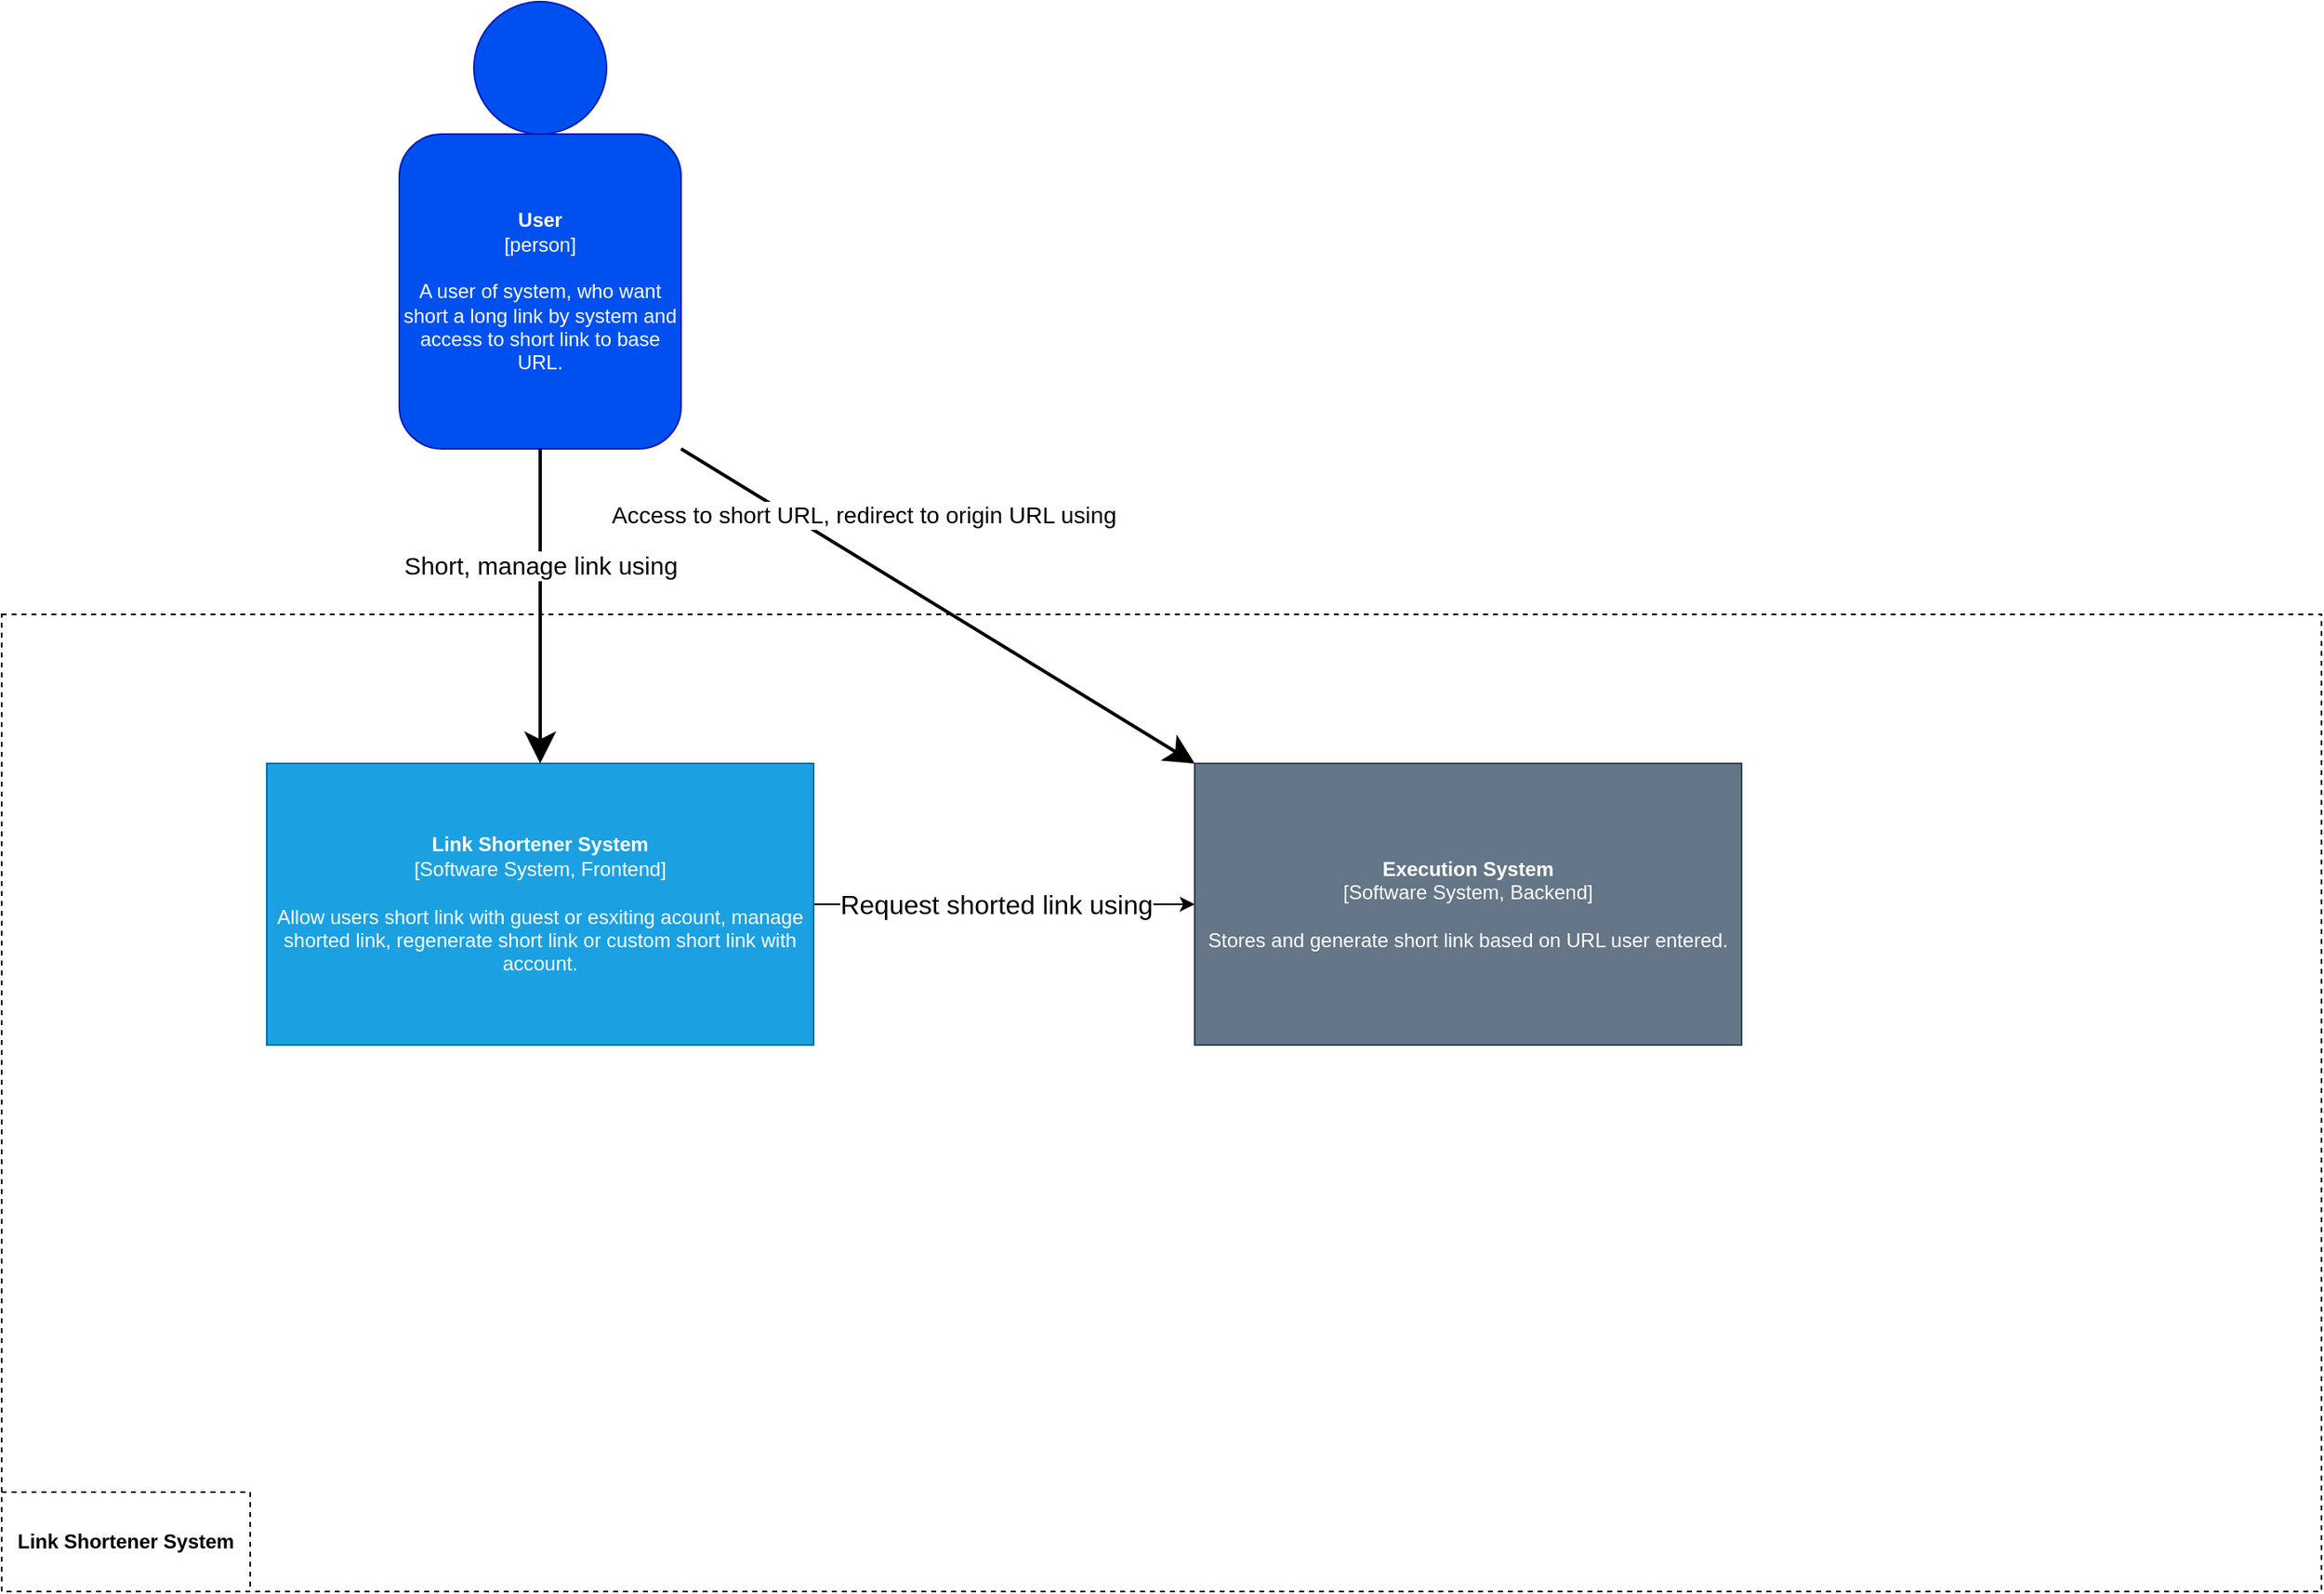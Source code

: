<mxfile version="26.0.9" pages="2">
  <diagram name="System Context" id="rnQE0xC4iDh_Dm3i7DjK">
    <mxGraphModel dx="2049" dy="1207" grid="1" gridSize="10" guides="1" tooltips="1" connect="1" arrows="1" fold="1" page="1" pageScale="1" pageWidth="10000" pageHeight="11000" math="0" shadow="0">
      <root>
        <mxCell id="0" />
        <mxCell id="1" parent="0" />
        <mxCell id="K8REH-Dub7Eh5RchC_pL-4" value="" style="rounded=0;whiteSpace=wrap;html=1;dashed=1;" parent="1" vertex="1">
          <mxGeometry x="550" y="660" width="1400" height="590" as="geometry" />
        </mxCell>
        <mxCell id="nTw8zU2ONWnu9OYGkskl-4" value="" style="group" parent="1" vertex="1" connectable="0">
          <mxGeometry x="790" y="290" width="170" height="270" as="geometry" />
        </mxCell>
        <mxCell id="nTw8zU2ONWnu9OYGkskl-1" value="&lt;b&gt;User&lt;/b&gt;&lt;div&gt;[person]&lt;/div&gt;&lt;div&gt;&lt;br&gt;&lt;/div&gt;&lt;div&gt;A user of system, who want short a long link by system and access to short link to base URL.&lt;/div&gt;" style="rounded=1;whiteSpace=wrap;html=1;fillColor=#0050ef;fontColor=#ffffff;strokeColor=#001DBC;" parent="nTw8zU2ONWnu9OYGkskl-4" vertex="1">
          <mxGeometry y="80" width="170" height="190" as="geometry" />
        </mxCell>
        <mxCell id="nTw8zU2ONWnu9OYGkskl-3" value="" style="ellipse;whiteSpace=wrap;html=1;aspect=fixed;fillColor=#0050ef;fontColor=#ffffff;strokeColor=#001DBC;" parent="nTw8zU2ONWnu9OYGkskl-4" vertex="1">
          <mxGeometry x="45" width="80" height="80" as="geometry" />
        </mxCell>
        <mxCell id="K8REH-Dub7Eh5RchC_pL-12" style="edgeStyle=orthogonalEdgeStyle;rounded=0;orthogonalLoop=1;jettySize=auto;html=1;exitX=1;exitY=0.5;exitDx=0;exitDy=0;" parent="1" source="K8REH-Dub7Eh5RchC_pL-1" target="K8REH-Dub7Eh5RchC_pL-7" edge="1">
          <mxGeometry relative="1" as="geometry" />
        </mxCell>
        <mxCell id="K8REH-Dub7Eh5RchC_pL-13" value="&lt;font style=&quot;font-size: 16px;&quot;&gt;Request shorted link using&lt;/font&gt;" style="edgeLabel;html=1;align=center;verticalAlign=middle;resizable=0;points=[];" parent="K8REH-Dub7Eh5RchC_pL-12" vertex="1" connectable="0">
          <mxGeometry x="-0.73" y="-2" relative="1" as="geometry">
            <mxPoint x="79" y="-2" as="offset" />
          </mxGeometry>
        </mxCell>
        <mxCell id="K8REH-Dub7Eh5RchC_pL-1" value="&lt;b&gt;Link Shortener System&lt;/b&gt;&lt;div&gt;[Software System, Frontend]&lt;/div&gt;&lt;div&gt;&lt;br&gt;&lt;/div&gt;&lt;div&gt;Allow users short link with guest or esxiting acount, manage shorted link, regenerate short link or custom short link with account.&lt;/div&gt;" style="rounded=0;whiteSpace=wrap;html=1;fillColor=#1ba1e2;fontColor=#ffffff;strokeColor=#006EAF;" parent="1" vertex="1">
          <mxGeometry x="710" y="750" width="330" height="170" as="geometry" />
        </mxCell>
        <mxCell id="K8REH-Dub7Eh5RchC_pL-2" style="edgeStyle=orthogonalEdgeStyle;rounded=0;orthogonalLoop=1;jettySize=auto;html=1;exitX=0.5;exitY=1;exitDx=0;exitDy=0;endSize=13;strokeWidth=2;" parent="1" source="nTw8zU2ONWnu9OYGkskl-1" target="K8REH-Dub7Eh5RchC_pL-1" edge="1">
          <mxGeometry relative="1" as="geometry" />
        </mxCell>
        <mxCell id="K8REH-Dub7Eh5RchC_pL-3" value="&lt;font style=&quot;font-size: 15px;&quot;&gt;Short, manage link using&lt;/font&gt;" style="edgeLabel;html=1;align=center;verticalAlign=middle;resizable=0;points=[];" parent="K8REH-Dub7Eh5RchC_pL-2" vertex="1" connectable="0">
          <mxGeometry x="-0.347" y="-1" relative="1" as="geometry">
            <mxPoint x="1" y="8" as="offset" />
          </mxGeometry>
        </mxCell>
        <mxCell id="K8REH-Dub7Eh5RchC_pL-5" value="&lt;b&gt;Link Shortener System&lt;/b&gt;" style="rounded=0;whiteSpace=wrap;html=1;dashed=1;" parent="1" vertex="1">
          <mxGeometry x="550" y="1190" width="150" height="60" as="geometry" />
        </mxCell>
        <mxCell id="K8REH-Dub7Eh5RchC_pL-7" value="&lt;b&gt;Execution System&lt;/b&gt;&lt;div&gt;[Software System, Backend]&lt;/div&gt;&lt;div&gt;&lt;br&gt;&lt;/div&gt;&lt;div&gt;Stores and generate short link based on URL user entered.&lt;/div&gt;" style="rounded=0;whiteSpace=wrap;html=1;fillColor=#647687;fontColor=#ffffff;strokeColor=#314354;" parent="1" vertex="1">
          <mxGeometry x="1270" y="750" width="330" height="170" as="geometry" />
        </mxCell>
        <mxCell id="CjDESo6rZU7dK0LHUzzt-1" style="rounded=0;orthogonalLoop=1;jettySize=auto;html=1;exitX=1;exitY=1;exitDx=0;exitDy=0;entryX=0;entryY=0;entryDx=0;entryDy=0;strokeWidth=2;endSize=12;" edge="1" parent="1" source="nTw8zU2ONWnu9OYGkskl-1" target="K8REH-Dub7Eh5RchC_pL-7">
          <mxGeometry relative="1" as="geometry" />
        </mxCell>
        <mxCell id="CjDESo6rZU7dK0LHUzzt-2" value="&lt;font style=&quot;font-size: 14px;&quot;&gt;Access to short URL, redirect to origin URL using&lt;/font&gt;" style="edgeLabel;html=1;align=center;verticalAlign=middle;resizable=0;points=[];" vertex="1" connectable="0" parent="CjDESo6rZU7dK0LHUzzt-1">
          <mxGeometry x="-0.449" y="3" relative="1" as="geometry">
            <mxPoint x="23" y="-10" as="offset" />
          </mxGeometry>
        </mxCell>
      </root>
    </mxGraphModel>
  </diagram>
  <diagram id="iFWTXdO1S3YHUP04C4hH" name="Container Diagram">
    <mxGraphModel dx="1434" dy="845" grid="1" gridSize="10" guides="1" tooltips="1" connect="1" arrows="1" fold="1" page="1" pageScale="1" pageWidth="10000" pageHeight="11000" math="0" shadow="0">
      <root>
        <mxCell id="0" />
        <mxCell id="1" parent="0" />
        <mxCell id="ejFARUcVuBrM5OBUrhT3-1" value="" style="group" parent="1" vertex="1" connectable="0">
          <mxGeometry x="810" y="290" width="170" height="270" as="geometry" />
        </mxCell>
        <mxCell id="ejFARUcVuBrM5OBUrhT3-2" value="&lt;b&gt;User&lt;/b&gt;&lt;div&gt;[person]&lt;/div&gt;&lt;div&gt;&lt;br&gt;&lt;/div&gt;&lt;div&gt;A user of system, who want short a long link by system and access to short link to base URL.&lt;/div&gt;" style="rounded=1;whiteSpace=wrap;html=1;fillColor=#0050ef;fontColor=#ffffff;strokeColor=#001DBC;" parent="ejFARUcVuBrM5OBUrhT3-1" vertex="1">
          <mxGeometry y="80" width="170" height="190" as="geometry" />
        </mxCell>
        <mxCell id="ejFARUcVuBrM5OBUrhT3-3" value="" style="ellipse;whiteSpace=wrap;html=1;aspect=fixed;fillColor=#0050ef;fontColor=#ffffff;strokeColor=#001DBC;" parent="ejFARUcVuBrM5OBUrhT3-1" vertex="1">
          <mxGeometry x="45" width="80" height="80" as="geometry" />
        </mxCell>
        <mxCell id="ejFARUcVuBrM5OBUrhT3-4" value="" style="rounded=0;whiteSpace=wrap;html=1;" parent="1" vertex="1">
          <mxGeometry x="710" y="680" width="1340" height="610" as="geometry" />
        </mxCell>
        <mxCell id="iUUSVbpVI54rcOE_NG2h-4" style="edgeStyle=orthogonalEdgeStyle;rounded=0;orthogonalLoop=1;jettySize=auto;html=1;exitX=1;exitY=0.5;exitDx=0;exitDy=0;entryX=0;entryY=0.5;entryDx=0;entryDy=0;dashed=1;endSize=10;" parent="1" source="iUUSVbpVI54rcOE_NG2h-1" target="iUUSVbpVI54rcOE_NG2h-3" edge="1">
          <mxGeometry relative="1" as="geometry" />
        </mxCell>
        <mxCell id="iUUSVbpVI54rcOE_NG2h-1" value="&lt;b&gt;&lt;font style=&quot;font-size: 14px;&quot;&gt;Single-Web Page Application&lt;/font&gt;&lt;/b&gt;&lt;div&gt;&lt;font style=&quot;font-size: 14px;&quot;&gt;[Flutter, Javascript]&lt;/font&gt;&lt;/div&gt;&lt;div&gt;&lt;font style=&quot;font-size: 14px;&quot;&gt;Provide functionality of Link Shortener Web Page&lt;/font&gt;&lt;/div&gt;" style="rounded=0;whiteSpace=wrap;html=1;fillColor=#1ba1e2;fontColor=#ffffff;strokeColor=#006EAF;" parent="1" vertex="1">
          <mxGeometry x="735" y="740" width="320" height="170" as="geometry" />
        </mxCell>
        <mxCell id="iUUSVbpVI54rcOE_NG2h-2" style="edgeStyle=orthogonalEdgeStyle;rounded=0;orthogonalLoop=1;jettySize=auto;html=1;exitX=0.5;exitY=1;exitDx=0;exitDy=0;endSize=10;strokeWidth=2;" parent="1" source="ejFARUcVuBrM5OBUrhT3-2" target="iUUSVbpVI54rcOE_NG2h-1" edge="1">
          <mxGeometry relative="1" as="geometry" />
        </mxCell>
        <mxCell id="iUUSVbpVI54rcOE_NG2h-3" value="&lt;b&gt;API Application&lt;/b&gt;&lt;div&gt;[Express.JS, Javascipt]&lt;/div&gt;&lt;div&gt;Provides&amp;nbsp;&lt;/div&gt;" style="rounded=0;whiteSpace=wrap;html=1;" parent="1" vertex="1">
          <mxGeometry x="1320" y="745" width="320" height="160" as="geometry" />
        </mxCell>
      </root>
    </mxGraphModel>
  </diagram>
</mxfile>
